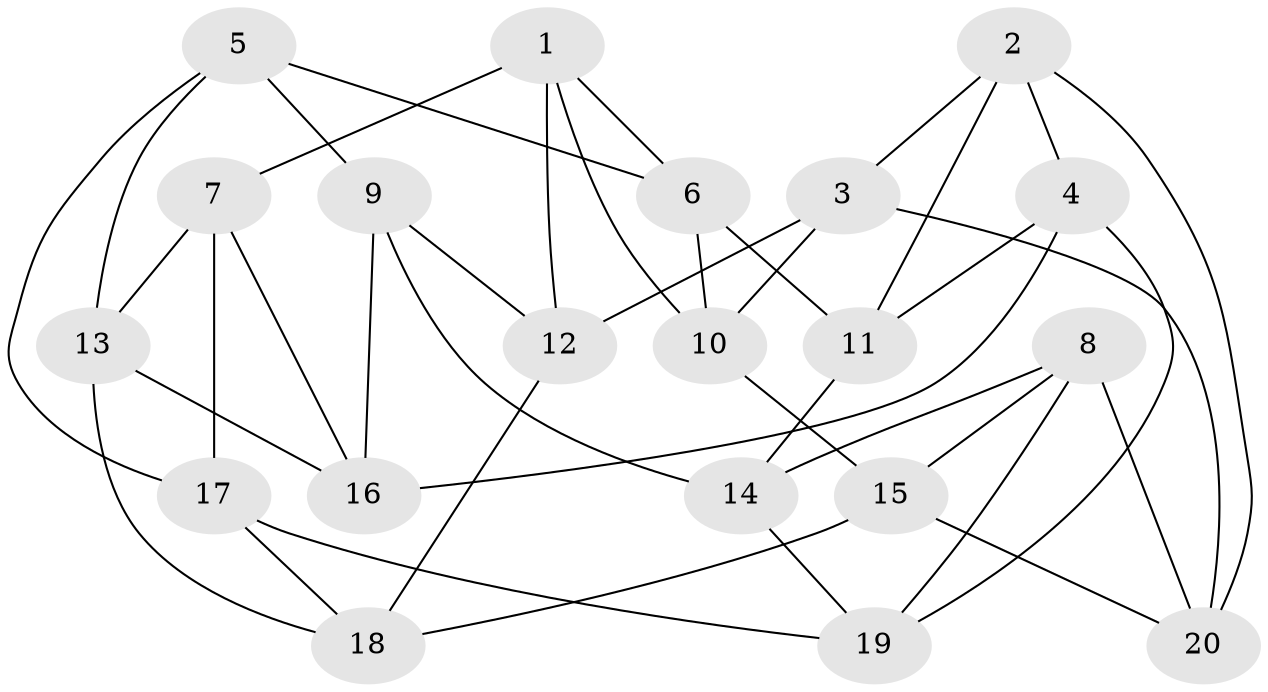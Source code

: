 // Generated by graph-tools (version 1.1) at 2025/46/02/15/25 05:46:28]
// undirected, 20 vertices, 40 edges
graph export_dot {
graph [start="1"]
  node [color=gray90,style=filled];
  1;
  2;
  3;
  4;
  5;
  6;
  7;
  8;
  9;
  10;
  11;
  12;
  13;
  14;
  15;
  16;
  17;
  18;
  19;
  20;
  1 -- 10;
  1 -- 7;
  1 -- 6;
  1 -- 12;
  2 -- 3;
  2 -- 4;
  2 -- 11;
  2 -- 20;
  3 -- 10;
  3 -- 12;
  3 -- 20;
  4 -- 16;
  4 -- 11;
  4 -- 19;
  5 -- 6;
  5 -- 13;
  5 -- 9;
  5 -- 17;
  6 -- 11;
  6 -- 10;
  7 -- 13;
  7 -- 17;
  7 -- 16;
  8 -- 20;
  8 -- 14;
  8 -- 19;
  8 -- 15;
  9 -- 14;
  9 -- 12;
  9 -- 16;
  10 -- 15;
  11 -- 14;
  12 -- 18;
  13 -- 18;
  13 -- 16;
  14 -- 19;
  15 -- 18;
  15 -- 20;
  17 -- 19;
  17 -- 18;
}
